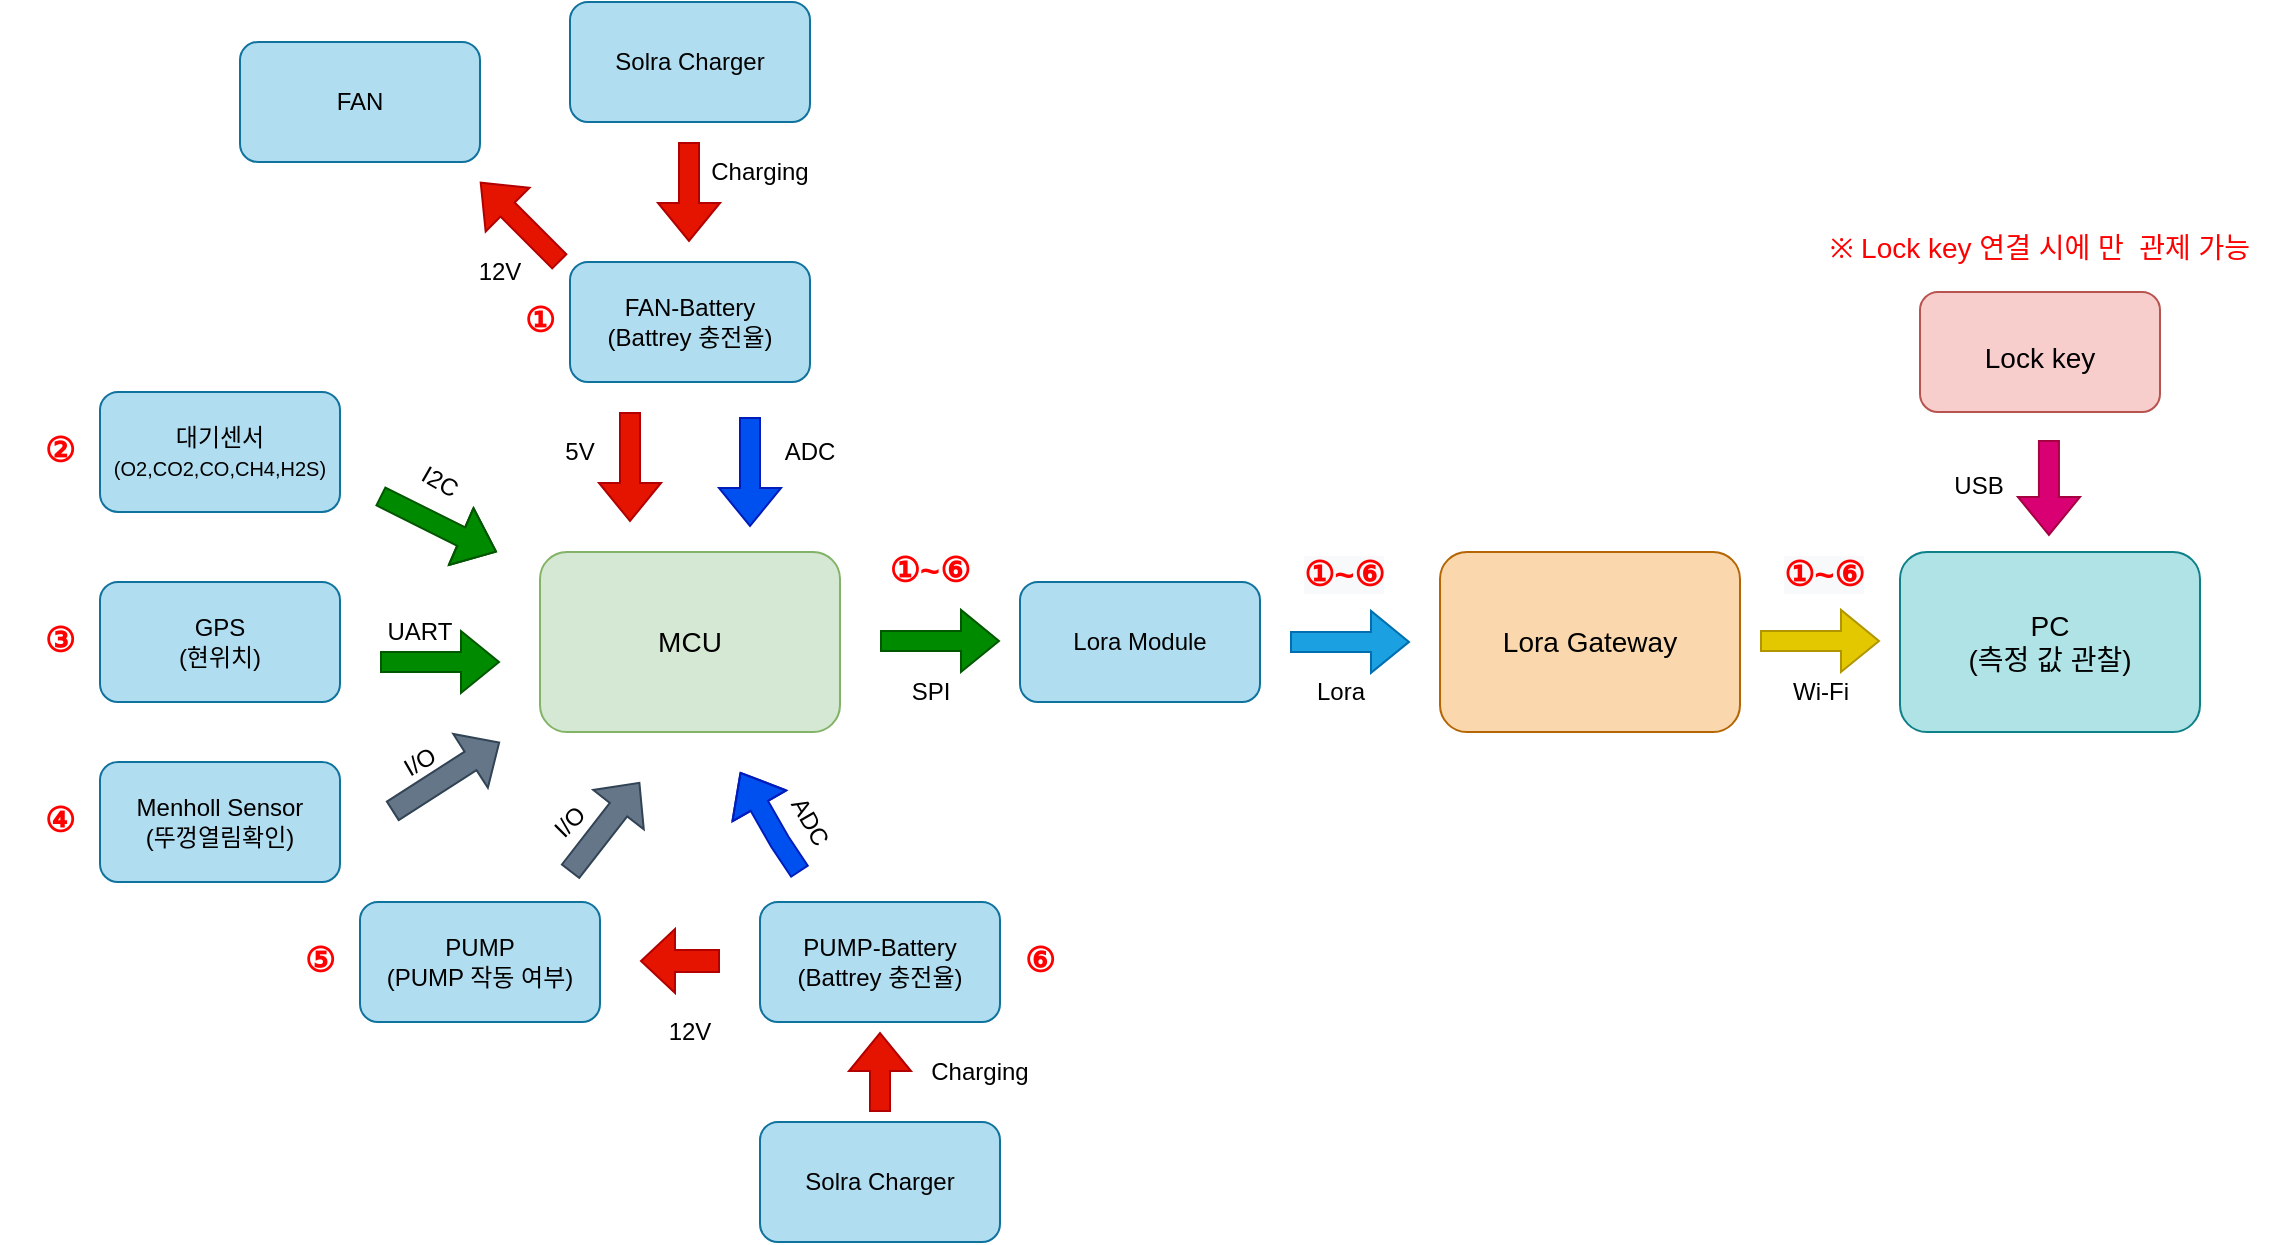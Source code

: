<mxfile version="17.2.4" type="device" pages="3"><diagram id="Aw7Qu4q5UQ67JS7jCBNE" name="Page-1"><mxGraphModel dx="1511" dy="865" grid="0" gridSize="10" guides="1" tooltips="1" connect="1" arrows="1" fold="1" page="1" pageScale="1" pageWidth="827" pageHeight="1169" math="0" shadow="0"><root><mxCell id="0"/><mxCell id="1" parent="0"/><mxCell id="tJvxHNRQ7dE38UyJIOuK-11" value="&lt;font style=&quot;font-size: 14px&quot;&gt;MCU&lt;/font&gt;" style="rounded=1;whiteSpace=wrap;html=1;fillColor=#d5e8d4;strokeColor=#82b366;" vertex="1" parent="1"><mxGeometry x="350" y="335" width="150" height="90" as="geometry"/></mxCell><mxCell id="tJvxHNRQ7dE38UyJIOuK-21" value="GPS&lt;br&gt;(현위치)" style="rounded=1;whiteSpace=wrap;html=1;fillColor=#b1ddf0;strokeColor=#10739e;" vertex="1" parent="1"><mxGeometry x="130" y="350" width="120" height="60" as="geometry"/></mxCell><mxCell id="tJvxHNRQ7dE38UyJIOuK-23" value="UART" style="text;html=1;strokeColor=none;fillColor=none;align=center;verticalAlign=middle;whiteSpace=wrap;rounded=0;" vertex="1" parent="1"><mxGeometry x="260" y="360" width="60" height="30" as="geometry"/></mxCell><mxCell id="tJvxHNRQ7dE38UyJIOuK-24" value="I/O" style="text;html=1;strokeColor=none;fillColor=none;align=center;verticalAlign=middle;whiteSpace=wrap;rounded=0;rotation=-30;" vertex="1" parent="1"><mxGeometry x="260" y="425" width="60" height="30" as="geometry"/></mxCell><mxCell id="tJvxHNRQ7dE38UyJIOuK-25" value="대기센서&lt;br&gt;&lt;font style=&quot;font-size: 10px&quot;&gt;(O2,CO2,CO,CH4,H2S)&lt;/font&gt;" style="rounded=1;whiteSpace=wrap;html=1;fillColor=#b1ddf0;strokeColor=#10739e;" vertex="1" parent="1"><mxGeometry x="130" y="255" width="120" height="60" as="geometry"/></mxCell><mxCell id="tJvxHNRQ7dE38UyJIOuK-26" value="Menholl Sensor&lt;br&gt;(뚜껑열림확인)" style="rounded=1;whiteSpace=wrap;html=1;fillColor=#b1ddf0;strokeColor=#10739e;" vertex="1" parent="1"><mxGeometry x="130" y="440" width="120" height="60" as="geometry"/></mxCell><mxCell id="tJvxHNRQ7dE38UyJIOuK-29" value="FAN-Battery&lt;br&gt;(Battrey 충전율)" style="rounded=1;whiteSpace=wrap;html=1;fillColor=#b1ddf0;strokeColor=#10739e;" vertex="1" parent="1"><mxGeometry x="365" y="190" width="120" height="60" as="geometry"/></mxCell><mxCell id="tJvxHNRQ7dE38UyJIOuK-30" value="PUMP-Battery&lt;br&gt;(Battrey 충전율)" style="rounded=1;whiteSpace=wrap;html=1;fillColor=#b1ddf0;strokeColor=#10739e;" vertex="1" parent="1"><mxGeometry x="460" y="510" width="120" height="60" as="geometry"/></mxCell><mxCell id="tJvxHNRQ7dE38UyJIOuK-32" value="&lt;font style=&quot;font-size: 12px&quot;&gt;ADC&lt;/font&gt;" style="text;html=1;strokeColor=none;fillColor=none;align=center;verticalAlign=middle;whiteSpace=wrap;rounded=0;fontSize=10;" vertex="1" parent="1"><mxGeometry x="455" y="270" width="60" height="30" as="geometry"/></mxCell><mxCell id="tJvxHNRQ7dE38UyJIOuK-33" value="&lt;font style=&quot;font-size: 12px&quot;&gt;ADC&lt;/font&gt;" style="text;html=1;strokeColor=none;fillColor=none;align=center;verticalAlign=middle;whiteSpace=wrap;rounded=0;fontSize=10;rotation=60;" vertex="1" parent="1"><mxGeometry x="455" y="455" width="60" height="30" as="geometry"/></mxCell><mxCell id="tJvxHNRQ7dE38UyJIOuK-34" value="PUMP&lt;br&gt;(PUMP 작동 여부)" style="rounded=1;whiteSpace=wrap;html=1;fillColor=#b1ddf0;strokeColor=#10739e;" vertex="1" parent="1"><mxGeometry x="260" y="510" width="120" height="60" as="geometry"/></mxCell><mxCell id="tJvxHNRQ7dE38UyJIOuK-36" value="I/O" style="text;html=1;strokeColor=none;fillColor=none;align=center;verticalAlign=middle;whiteSpace=wrap;rounded=0;fontSize=12;rotation=-45;" vertex="1" parent="1"><mxGeometry x="335" y="455" width="60" height="30" as="geometry"/></mxCell><mxCell id="tJvxHNRQ7dE38UyJIOuK-40" value="5V" style="text;html=1;strokeColor=none;fillColor=none;align=center;verticalAlign=middle;whiteSpace=wrap;rounded=0;fontSize=12;" vertex="1" parent="1"><mxGeometry x="340" y="270" width="60" height="30" as="geometry"/></mxCell><mxCell id="tJvxHNRQ7dE38UyJIOuK-41" value="12V&lt;span style=&quot;color: rgba(0 , 0 , 0 , 0) ; font-family: monospace ; font-size: 0px&quot;&gt;%3CmxGraphModel%3E%3Croot%3E%3CmxCell%20id%3D%220%22%2F%3E%3CmxCell%20id%3D%221%22%20parent%3D%220%22%2F%3E%3CmxCell%20id%3D%222%22%20value%3D%22%22%20style%3D%22shape%3DflexArrow%3BendArrow%3Dclassic%3Bhtml%3D1%3Brounded%3D0%3BlabelBorderColor%3Dnone%3BfontSize%3D12%3Bwidth%3D11%3BendSize%3D5.33%3B%22%20edge%3D%221%22%20parent%3D%221%22%3E%3CmxGeometry%20width%3D%2250%22%20height%3D%2250%22%20relative%3D%221%22%20as%3D%22geometry%22%3E%3CmxPoint%20x%3D%22280%22%20y%3D%22470%22%20as%3D%22sourcePoint%22%2F%3E%3CmxPoint%20x%3D%22330%22%20y%3D%22430%22%20as%3D%22targetPoint%22%2F%3E%3C%2FmxGeometry%3E%3C%2FmxCell%3E%3C%2Froot%3E%3C%2FmxGraphModel%3Ef&lt;/span&gt;" style="text;html=1;strokeColor=none;fillColor=none;align=center;verticalAlign=middle;whiteSpace=wrap;rounded=0;fontSize=12;" vertex="1" parent="1"><mxGeometry x="395" y="560" width="60" height="30" as="geometry"/></mxCell><mxCell id="tJvxHNRQ7dE38UyJIOuK-43" value="Solra Charger" style="rounded=1;whiteSpace=wrap;html=1;fillColor=#b1ddf0;strokeColor=#10739e;" vertex="1" parent="1"><mxGeometry x="365" y="60" width="120" height="60" as="geometry"/></mxCell><mxCell id="tJvxHNRQ7dE38UyJIOuK-44" value="FAN" style="rounded=1;whiteSpace=wrap;html=1;fillColor=#b1ddf0;strokeColor=#10739e;" vertex="1" parent="1"><mxGeometry x="200" y="80" width="120" height="60" as="geometry"/></mxCell><mxCell id="tJvxHNRQ7dE38UyJIOuK-47" value="" style="shape=flexArrow;endArrow=classic;html=1;rounded=0;labelBorderColor=none;fontSize=12;fillColor=#e51400;strokeColor=#B20000;" edge="1" parent="1"><mxGeometry width="50" height="50" relative="1" as="geometry"><mxPoint x="395" y="265" as="sourcePoint"/><mxPoint x="395" y="320" as="targetPoint"/></mxGeometry></mxCell><mxCell id="tJvxHNRQ7dE38UyJIOuK-48" value="" style="shape=flexArrow;endArrow=classic;html=1;rounded=0;labelBorderColor=none;fontSize=12;width=11;endSize=5.33;fillColor=#e51400;strokeColor=#B20000;" edge="1" parent="1"><mxGeometry width="50" height="50" relative="1" as="geometry"><mxPoint x="440" y="539.5" as="sourcePoint"/><mxPoint x="400" y="539.5" as="targetPoint"/></mxGeometry></mxCell><mxCell id="tJvxHNRQ7dE38UyJIOuK-50" value="" style="shape=flexArrow;endArrow=classic;html=1;rounded=0;labelBorderColor=none;fontSize=12;width=11;endSize=5.33;fillColor=#647687;strokeColor=#314354;exitX=0.092;exitY=0.979;exitDx=0;exitDy=0;exitPerimeter=0;" edge="1" parent="1" source="tJvxHNRQ7dE38UyJIOuK-24"><mxGeometry width="50" height="50" relative="1" as="geometry"><mxPoint x="270" y="470" as="sourcePoint"/><mxPoint x="330" y="430" as="targetPoint"/></mxGeometry></mxCell><mxCell id="tJvxHNRQ7dE38UyJIOuK-54" value="" style="shape=flexArrow;endArrow=classic;html=1;rounded=0;labelBorderColor=none;fontSize=12;width=11;endSize=5.33;fillColor=#647687;strokeColor=#314354;" edge="1" parent="1"><mxGeometry width="50" height="50" relative="1" as="geometry"><mxPoint x="365" y="495" as="sourcePoint"/><mxPoint x="400" y="450" as="targetPoint"/></mxGeometry></mxCell><mxCell id="tJvxHNRQ7dE38UyJIOuK-55" value="" style="shape=flexArrow;endArrow=classic;html=1;rounded=0;labelBorderColor=none;fontSize=12;fillColor=#e51400;strokeColor=#B20000;" edge="1" parent="1"><mxGeometry width="50" height="50" relative="1" as="geometry"><mxPoint x="360" y="190" as="sourcePoint"/><mxPoint x="320" y="150" as="targetPoint"/><Array as="points"/></mxGeometry></mxCell><mxCell id="tJvxHNRQ7dE38UyJIOuK-56" value="12V" style="text;html=1;strokeColor=none;fillColor=none;align=center;verticalAlign=middle;whiteSpace=wrap;rounded=0;fontSize=12;" vertex="1" parent="1"><mxGeometry x="300" y="180" width="60" height="30" as="geometry"/></mxCell><mxCell id="tJvxHNRQ7dE38UyJIOuK-57" value="" style="shape=flexArrow;endArrow=classic;html=1;rounded=0;labelBorderColor=none;fontSize=12;fillColor=#e51400;strokeColor=#B20000;" edge="1" parent="1"><mxGeometry width="50" height="50" relative="1" as="geometry"><mxPoint x="424.5" y="130" as="sourcePoint"/><mxPoint x="424.5" y="180" as="targetPoint"/><Array as="points"/></mxGeometry></mxCell><mxCell id="tJvxHNRQ7dE38UyJIOuK-58" value="Charging" style="text;html=1;strokeColor=none;fillColor=none;align=center;verticalAlign=middle;whiteSpace=wrap;rounded=0;fontSize=12;" vertex="1" parent="1"><mxGeometry x="430" y="130" width="60" height="30" as="geometry"/></mxCell><mxCell id="tJvxHNRQ7dE38UyJIOuK-60" value="Solra Charger" style="rounded=1;whiteSpace=wrap;html=1;fillColor=#b1ddf0;strokeColor=#10739e;" vertex="1" parent="1"><mxGeometry x="460" y="620" width="120" height="60" as="geometry"/></mxCell><mxCell id="tJvxHNRQ7dE38UyJIOuK-61" value="" style="shape=flexArrow;endArrow=classic;html=1;rounded=0;labelBorderColor=none;fontSize=12;fillColor=#e51400;strokeColor=#B20000;" edge="1" parent="1"><mxGeometry width="50" height="50" relative="1" as="geometry"><mxPoint x="520" y="615" as="sourcePoint"/><mxPoint x="520" y="575" as="targetPoint"/><Array as="points"/></mxGeometry></mxCell><mxCell id="tJvxHNRQ7dE38UyJIOuK-62" value="" style="shape=flexArrow;endArrow=classic;html=1;rounded=0;labelBorderColor=none;fontSize=12;fillColor=#0050ef;strokeColor=#001DBC;" edge="1" parent="1"><mxGeometry width="50" height="50" relative="1" as="geometry"><mxPoint x="480" y="495" as="sourcePoint"/><mxPoint x="450" y="445" as="targetPoint"/><Array as="points"><mxPoint x="470" y="480"/></Array></mxGeometry></mxCell><mxCell id="tJvxHNRQ7dE38UyJIOuK-63" value="" style="shape=flexArrow;endArrow=classic;html=1;rounded=0;labelBorderColor=none;fontSize=12;fillColor=#0050ef;strokeColor=#001DBC;" edge="1" parent="1"><mxGeometry width="50" height="50" relative="1" as="geometry"><mxPoint x="455" y="267.5" as="sourcePoint"/><mxPoint x="455" y="322.5" as="targetPoint"/></mxGeometry></mxCell><mxCell id="tJvxHNRQ7dE38UyJIOuK-66" value="Charging" style="text;html=1;strokeColor=none;fillColor=none;align=center;verticalAlign=middle;whiteSpace=wrap;rounded=0;fontSize=12;" vertex="1" parent="1"><mxGeometry x="540" y="579.5" width="60" height="30" as="geometry"/></mxCell><mxCell id="YoQGbW75GzFOM_xOJEh--1" value="Lora Module" style="rounded=1;whiteSpace=wrap;html=1;fontSize=12;fillColor=#b1ddf0;strokeColor=#10739e;" vertex="1" parent="1"><mxGeometry x="590" y="350" width="120" height="60" as="geometry"/></mxCell><mxCell id="YoQGbW75GzFOM_xOJEh--3" value="SPI" style="text;html=1;align=center;verticalAlign=middle;resizable=0;points=[];autosize=1;strokeColor=none;fillColor=none;fontSize=12;" vertex="1" parent="1"><mxGeometry x="530" y="395" width="30" height="20" as="geometry"/></mxCell><mxCell id="YoQGbW75GzFOM_xOJEh--6" value="&lt;font style=&quot;font-size: 14px&quot;&gt;Lora Gateway&lt;/font&gt;" style="rounded=1;whiteSpace=wrap;html=1;fillColor=#fad7ac;strokeColor=#b46504;" vertex="1" parent="1"><mxGeometry x="800" y="335" width="150" height="90" as="geometry"/></mxCell><mxCell id="YoQGbW75GzFOM_xOJEh--7" value="&lt;font style=&quot;font-size: 17px&quot; color=&quot;#ff0000&quot;&gt;&lt;b&gt;①&lt;/b&gt;&lt;/font&gt;" style="text;html=1;strokeColor=none;fillColor=none;align=center;verticalAlign=middle;whiteSpace=wrap;rounded=0;fontSize=14;glass=0;shadow=0;fontColor=default;" vertex="1" parent="1"><mxGeometry x="320" y="205" width="60" height="30" as="geometry"/></mxCell><mxCell id="YoQGbW75GzFOM_xOJEh--8" value="&lt;b&gt;②&lt;/b&gt;" style="text;html=1;strokeColor=none;fillColor=none;align=center;verticalAlign=middle;whiteSpace=wrap;rounded=0;shadow=0;glass=0;fontSize=17;fontColor=#FF0000;" vertex="1" parent="1"><mxGeometry x="80" y="270" width="60" height="30" as="geometry"/></mxCell><mxCell id="YoQGbW75GzFOM_xOJEh--9" value="&lt;b&gt;③&lt;/b&gt;" style="text;html=1;strokeColor=none;fillColor=none;align=center;verticalAlign=middle;whiteSpace=wrap;rounded=0;shadow=0;glass=0;fontSize=17;fontColor=#FF0000;" vertex="1" parent="1"><mxGeometry x="80" y="365" width="60" height="30" as="geometry"/></mxCell><mxCell id="YoQGbW75GzFOM_xOJEh--10" value="&lt;b&gt;④&lt;/b&gt;" style="text;html=1;strokeColor=none;fillColor=none;align=center;verticalAlign=middle;whiteSpace=wrap;rounded=0;shadow=0;glass=0;fontSize=17;fontColor=#FF0000;" vertex="1" parent="1"><mxGeometry x="80" y="455" width="60" height="30" as="geometry"/></mxCell><mxCell id="YoQGbW75GzFOM_xOJEh--11" value="&lt;b&gt;⑤&lt;/b&gt;" style="text;html=1;strokeColor=none;fillColor=none;align=center;verticalAlign=middle;whiteSpace=wrap;rounded=0;shadow=0;glass=0;fontSize=17;fontColor=#FF0000;" vertex="1" parent="1"><mxGeometry x="210" y="525" width="60" height="30" as="geometry"/></mxCell><mxCell id="YoQGbW75GzFOM_xOJEh--12" value="&lt;b&gt;⑥&lt;/b&gt;" style="text;html=1;strokeColor=none;fillColor=none;align=center;verticalAlign=middle;whiteSpace=wrap;rounded=0;shadow=0;glass=0;fontSize=17;fontColor=#FF0000;" vertex="1" parent="1"><mxGeometry x="570" y="525" width="60" height="30" as="geometry"/></mxCell><mxCell id="YoQGbW75GzFOM_xOJEh--13" value="&lt;b&gt;①~&lt;/b&gt;&lt;b&gt;⑥&lt;/b&gt;" style="text;html=1;strokeColor=none;fillColor=none;align=center;verticalAlign=middle;whiteSpace=wrap;rounded=0;shadow=0;glass=0;fontSize=17;fontColor=#FF0000;" vertex="1" parent="1"><mxGeometry x="515" y="330" width="60" height="30" as="geometry"/></mxCell><mxCell id="YoQGbW75GzFOM_xOJEh--14" value="&lt;b style=&quot;color: rgb(255, 0, 0); font-family: helvetica; font-size: 17px; font-style: normal; letter-spacing: normal; text-align: center; text-indent: 0px; text-transform: none; word-spacing: 0px; background-color: rgb(248, 249, 250);&quot;&gt;①~&lt;/b&gt;&lt;b style=&quot;color: rgb(255, 0, 0); font-family: helvetica; font-size: 17px; font-style: normal; letter-spacing: normal; text-align: center; text-indent: 0px; text-transform: none; word-spacing: 0px; background-color: rgb(248, 249, 250);&quot;&gt;⑥&lt;/b&gt;" style="text;whiteSpace=wrap;html=1;fontSize=17;fontColor=#FF0000;" vertex="1" parent="1"><mxGeometry x="730" y="330" width="70" height="40" as="geometry"/></mxCell><mxCell id="YoQGbW75GzFOM_xOJEh--15" value="" style="shape=flexArrow;endArrow=classic;html=1;rounded=0;labelBorderColor=none;fontSize=17;fontColor=#FF0000;fillColor=#008a00;strokeColor=#005700;" edge="1" parent="1"><mxGeometry width="50" height="50" relative="1" as="geometry"><mxPoint x="270" y="390" as="sourcePoint"/><mxPoint x="330" y="390" as="targetPoint"/></mxGeometry></mxCell><mxCell id="YoQGbW75GzFOM_xOJEh--19" value="" style="shape=flexArrow;endArrow=classic;html=1;rounded=0;labelBorderColor=none;fontSize=17;fontColor=#FF0000;fillColor=#008a00;strokeColor=#005700;entryX=1;entryY=1;entryDx=0;entryDy=0;" edge="1" parent="1"><mxGeometry width="50" height="50" relative="1" as="geometry"><mxPoint x="270" y="307.01" as="sourcePoint"/><mxPoint x="328.481" y="335.0" as="targetPoint"/><Array as="points"><mxPoint x="310" y="327.01"/></Array></mxGeometry></mxCell><mxCell id="YoQGbW75GzFOM_xOJEh--21" value="I2C" style="text;html=1;strokeColor=none;fillColor=none;align=center;verticalAlign=middle;whiteSpace=wrap;rounded=0;rotation=30;" vertex="1" parent="1"><mxGeometry x="270" y="285" width="60" height="30" as="geometry"/></mxCell><mxCell id="YoQGbW75GzFOM_xOJEh--22" value="" style="shape=flexArrow;endArrow=classic;html=1;rounded=0;labelBorderColor=none;fontSize=17;fontColor=#FF0000;fillColor=#008a00;strokeColor=#005700;" edge="1" parent="1"><mxGeometry width="50" height="50" relative="1" as="geometry"><mxPoint x="520" y="379.47" as="sourcePoint"/><mxPoint x="580" y="379.47" as="targetPoint"/></mxGeometry></mxCell><mxCell id="YoQGbW75GzFOM_xOJEh--23" value="" style="shape=flexArrow;endArrow=classic;html=1;rounded=0;labelBorderColor=none;fontSize=17;fontColor=#FF0000;fillColor=#1ba1e2;strokeColor=#006EAF;" edge="1" parent="1"><mxGeometry width="50" height="50" relative="1" as="geometry"><mxPoint x="725" y="379.94" as="sourcePoint"/><mxPoint x="785" y="379.94" as="targetPoint"/><Array as="points"><mxPoint x="725" y="379.47"/></Array></mxGeometry></mxCell><mxCell id="YoQGbW75GzFOM_xOJEh--25" value="Lora" style="text;html=1;align=center;verticalAlign=middle;resizable=0;points=[];autosize=1;strokeColor=none;fillColor=none;fontSize=12;" vertex="1" parent="1"><mxGeometry x="730" y="395" width="40" height="20" as="geometry"/></mxCell><mxCell id="YoQGbW75GzFOM_xOJEh--26" value="" style="shape=flexArrow;endArrow=classic;html=1;rounded=0;labelBorderColor=none;fontSize=17;fontColor=#FF0000;fillColor=#e3c800;strokeColor=#B09500;" edge="1" parent="1"><mxGeometry width="50" height="50" relative="1" as="geometry"><mxPoint x="960" y="379.47" as="sourcePoint"/><mxPoint x="1020" y="379.47" as="targetPoint"/></mxGeometry></mxCell><mxCell id="YoQGbW75GzFOM_xOJEh--27" value="Wi-Fi" style="text;html=1;align=center;verticalAlign=middle;resizable=0;points=[];autosize=1;strokeColor=none;fillColor=none;fontSize=12;" vertex="1" parent="1"><mxGeometry x="970" y="395" width="40" height="20" as="geometry"/></mxCell><mxCell id="YoQGbW75GzFOM_xOJEh--28" value="&lt;b style=&quot;color: rgb(255, 0, 0); font-family: helvetica; font-size: 17px; font-style: normal; letter-spacing: normal; text-align: center; text-indent: 0px; text-transform: none; word-spacing: 0px; background-color: rgb(248, 249, 250);&quot;&gt;①~&lt;/b&gt;&lt;b style=&quot;color: rgb(255, 0, 0); font-family: helvetica; font-size: 17px; font-style: normal; letter-spacing: normal; text-align: center; text-indent: 0px; text-transform: none; word-spacing: 0px; background-color: rgb(248, 249, 250);&quot;&gt;⑥&lt;/b&gt;" style="text;whiteSpace=wrap;html=1;fontSize=17;fontColor=#FF0000;" vertex="1" parent="1"><mxGeometry x="970" y="330" width="70" height="40" as="geometry"/></mxCell><mxCell id="YoQGbW75GzFOM_xOJEh--29" value="&lt;font style=&quot;font-size: 14px&quot;&gt;PC&lt;br&gt;(측정 값 관찰)&lt;br&gt;&lt;/font&gt;" style="rounded=1;whiteSpace=wrap;html=1;fillColor=#b0e3e6;strokeColor=#0e8088;" vertex="1" parent="1"><mxGeometry x="1030" y="335" width="150" height="90" as="geometry"/></mxCell><mxCell id="DTph2dNHfzeG5AV0Vz2w-1" value="" style="shape=flexArrow;endArrow=classic;html=1;rounded=0;labelBorderColor=none;fontSize=23;fontColor=#000000;fillColor=#d80073;strokeColor=#A50040;" edge="1" parent="1"><mxGeometry width="50" height="50" relative="1" as="geometry"><mxPoint x="1104.47" y="279" as="sourcePoint"/><mxPoint x="1104.47" y="327" as="targetPoint"/></mxGeometry></mxCell><mxCell id="DTph2dNHfzeG5AV0Vz2w-2" value="&lt;font style=&quot;font-size: 14px&quot;&gt;Lock key&lt;/font&gt;" style="rounded=1;whiteSpace=wrap;html=1;shadow=0;glass=0;fontSize=23;fillColor=#f8cecc;strokeColor=#b85450;" vertex="1" parent="1"><mxGeometry x="1040" y="205" width="120" height="60" as="geometry"/></mxCell><mxCell id="DTph2dNHfzeG5AV0Vz2w-4" value="USB" style="text;html=1;align=center;verticalAlign=middle;resizable=0;points=[];autosize=1;strokeColor=none;fillColor=none;fontSize=12;" vertex="1" parent="1"><mxGeometry x="1051" y="293" width="35" height="18" as="geometry"/></mxCell><mxCell id="DTph2dNHfzeG5AV0Vz2w-5" value="&lt;font color=&quot;#ff0000&quot;&gt;※ Lock key 연결 시에 만&amp;nbsp; 관제 가능&lt;/font&gt;" style="text;html=1;strokeColor=none;fillColor=none;align=center;verticalAlign=middle;whiteSpace=wrap;rounded=0;shadow=0;glass=0;fontSize=14;fontColor=#000000;" vertex="1" parent="1"><mxGeometry x="975" y="165" width="250" height="36" as="geometry"/></mxCell></root></mxGraphModel></diagram><diagram id="Y03-A3d4Jsf42LIyUGiN" name="Page-2"><mxGraphModel dx="1209" dy="692" grid="0" gridSize="10" guides="1" tooltips="1" connect="1" arrows="1" fold="1" page="1" pageScale="1" pageWidth="827" pageHeight="1169" math="0" shadow="0"><root><mxCell id="0"/><mxCell id="1" parent="0"/><mxCell id="iHrbRVTjlFpcBLL4GvqA-1" value="&lt;font color=&quot;#000000&quot;&gt;MCU&lt;/font&gt;" style="rounded=1;whiteSpace=wrap;html=1;shadow=0;glass=0;fontSize=16;fillColor=#d5e8d4;strokeColor=#82b366;" vertex="1" parent="1"><mxGeometry x="220" y="80" width="100" height="50" as="geometry"/></mxCell><mxCell id="iHrbRVTjlFpcBLL4GvqA-2" value="&lt;span style=&quot;color: rgb(0 , 0 , 0)&quot;&gt;MCU&lt;/span&gt;" style="rounded=1;whiteSpace=wrap;html=1;shadow=0;glass=0;fontSize=16;fillColor=#d5e8d4;strokeColor=#82b366;" vertex="1" parent="1"><mxGeometry x="220" y="150" width="100" height="50" as="geometry"/></mxCell><mxCell id="iHrbRVTjlFpcBLL4GvqA-3" value="&lt;span style=&quot;color: rgb(0 , 0 , 0)&quot;&gt;MCU&lt;/span&gt;" style="rounded=1;whiteSpace=wrap;html=1;shadow=0;glass=0;fontSize=16;fillColor=#d5e8d4;strokeColor=#82b366;" vertex="1" parent="1"><mxGeometry x="220" y="220" width="100" height="50" as="geometry"/></mxCell><mxCell id="iHrbRVTjlFpcBLL4GvqA-4" value="&lt;span style=&quot;color: rgb(0 , 0 , 0)&quot;&gt;MCU&lt;/span&gt;" style="rounded=1;whiteSpace=wrap;html=1;shadow=0;glass=0;fontSize=16;fillColor=#d5e8d4;strokeColor=#82b366;" vertex="1" parent="1"><mxGeometry x="220" y="470" width="100" height="50" as="geometry"/></mxCell><mxCell id="iHrbRVTjlFpcBLL4GvqA-5" value="&lt;span style=&quot;color: rgb(0 , 0 , 0)&quot;&gt;MCU&lt;/span&gt;" style="rounded=1;whiteSpace=wrap;html=1;shadow=0;glass=0;fontSize=16;fillColor=#d5e8d4;strokeColor=#82b366;" vertex="1" parent="1"><mxGeometry x="220" y="540" width="100" height="50" as="geometry"/></mxCell><mxCell id="iHrbRVTjlFpcBLL4GvqA-6" value="&lt;span style=&quot;color: rgb(0 , 0 , 0)&quot;&gt;MCU&lt;/span&gt;" style="rounded=1;whiteSpace=wrap;html=1;shadow=0;glass=0;fontSize=16;fillColor=#d5e8d4;strokeColor=#82b366;" vertex="1" parent="1"><mxGeometry x="220" y="610" width="100" height="50" as="geometry"/></mxCell><mxCell id="iHrbRVTjlFpcBLL4GvqA-7" value="&lt;font color=&quot;#000000&quot; style=&quot;font-size: 23px&quot;&gt;&lt;b&gt;.&lt;br&gt;.&lt;br&gt;.&lt;br&gt;.&lt;br&gt;.&lt;br&gt;&lt;/b&gt;&lt;br&gt;&lt;/font&gt;" style="text;html=1;strokeColor=none;fillColor=none;align=center;verticalAlign=middle;whiteSpace=wrap;rounded=0;shadow=0;glass=0;fontSize=16;fontColor=#FF0000;" vertex="1" parent="1"><mxGeometry x="240" y="360" width="60" height="30" as="geometry"/></mxCell><mxCell id="IOtMi41IjeQdOYyFT2BF-1" value="" style="shape=flexArrow;endArrow=classic;html=1;rounded=0;labelBorderColor=none;fontSize=23;fontColor=#000000;fillColor=#1ba1e2;strokeColor=#006EAF;" edge="1" parent="1"><mxGeometry width="50" height="50" relative="1" as="geometry"><mxPoint x="490" y="120" as="sourcePoint"/><mxPoint x="530" y="150" as="targetPoint"/></mxGeometry></mxCell><mxCell id="IOtMi41IjeQdOYyFT2BF-2" value="" style="shape=flexArrow;endArrow=classic;html=1;rounded=0;labelBorderColor=none;fontSize=23;fontColor=#000000;fillColor=#1ba1e2;strokeColor=#006EAF;" edge="1" parent="1"><mxGeometry width="50" height="50" relative="1" as="geometry"><mxPoint x="490" y="184.58" as="sourcePoint"/><mxPoint x="530" y="210" as="targetPoint"/></mxGeometry></mxCell><mxCell id="IOtMi41IjeQdOYyFT2BF-3" value="" style="shape=flexArrow;endArrow=classic;html=1;rounded=0;labelBorderColor=none;fontSize=23;fontColor=#000000;fillColor=#1ba1e2;strokeColor=#006EAF;" edge="1" parent="1"><mxGeometry width="50" height="50" relative="1" as="geometry"><mxPoint x="490" y="244.58" as="sourcePoint"/><mxPoint x="530" y="270" as="targetPoint"/></mxGeometry></mxCell><mxCell id="IOtMi41IjeQdOYyFT2BF-4" value="" style="shape=flexArrow;endArrow=classic;html=1;rounded=0;labelBorderColor=none;fontSize=23;fontColor=#000000;fillColor=#1ba1e2;strokeColor=#006EAF;" edge="1" parent="1"><mxGeometry width="50" height="50" relative="1" as="geometry"><mxPoint x="490" y="505" as="sourcePoint"/><mxPoint x="530" y="480" as="targetPoint"/></mxGeometry></mxCell><mxCell id="IOtMi41IjeQdOYyFT2BF-5" value="" style="shape=flexArrow;endArrow=classic;html=1;rounded=0;labelBorderColor=none;fontSize=23;fontColor=#000000;fillColor=#1ba1e2;strokeColor=#006EAF;" edge="1" parent="1"><mxGeometry width="50" height="50" relative="1" as="geometry"><mxPoint x="490" y="565" as="sourcePoint"/><mxPoint x="530" y="545" as="targetPoint"/></mxGeometry></mxCell><mxCell id="IOtMi41IjeQdOYyFT2BF-6" value="" style="shape=flexArrow;endArrow=classic;html=1;rounded=0;labelBorderColor=none;fontSize=23;fontColor=#000000;fillColor=#1ba1e2;strokeColor=#006EAF;" edge="1" parent="1"><mxGeometry width="50" height="50" relative="1" as="geometry"><mxPoint x="490" y="635" as="sourcePoint"/><mxPoint x="530" y="615" as="targetPoint"/></mxGeometry></mxCell><mxCell id="IOtMi41IjeQdOYyFT2BF-7" value="&lt;span style=&quot;font-size: 12px&quot;&gt;Lora Module&lt;/span&gt;" style="rounded=1;whiteSpace=wrap;html=1;shadow=0;glass=0;fontSize=23;fillColor=#b1ddf0;strokeColor=#10739e;" vertex="1" parent="1"><mxGeometry x="390" y="90" width="80" height="40" as="geometry"/></mxCell><mxCell id="IOtMi41IjeQdOYyFT2BF-8" value="" style="shape=flexArrow;endArrow=classic;html=1;rounded=0;labelBorderColor=none;fontSize=23;fontColor=#000000;fillColor=#008a00;strokeColor=#005700;" edge="1" parent="1"><mxGeometry width="50" height="50" relative="1" as="geometry"><mxPoint x="340" y="109.5" as="sourcePoint"/><mxPoint x="380" y="109.5" as="targetPoint"/></mxGeometry></mxCell><mxCell id="IOtMi41IjeQdOYyFT2BF-9" value="&lt;span style=&quot;font-size: 12px&quot;&gt;Lora Module&lt;/span&gt;" style="rounded=1;whiteSpace=wrap;html=1;shadow=0;glass=0;fontSize=23;fillColor=#b1ddf0;strokeColor=#10739e;" vertex="1" parent="1"><mxGeometry x="390" y="160" width="80" height="40" as="geometry"/></mxCell><mxCell id="IOtMi41IjeQdOYyFT2BF-10" value="" style="shape=flexArrow;endArrow=classic;html=1;rounded=0;labelBorderColor=none;fontSize=23;fontColor=#000000;fillColor=#008a00;strokeColor=#005700;" edge="1" parent="1"><mxGeometry width="50" height="50" relative="1" as="geometry"><mxPoint x="340" y="179.5" as="sourcePoint"/><mxPoint x="380" y="179.5" as="targetPoint"/></mxGeometry></mxCell><mxCell id="IOtMi41IjeQdOYyFT2BF-15" value="&lt;span style=&quot;font-size: 12px&quot;&gt;Lora Module&lt;/span&gt;" style="rounded=1;whiteSpace=wrap;html=1;shadow=0;glass=0;fontSize=23;fillColor=#b1ddf0;strokeColor=#10739e;" vertex="1" parent="1"><mxGeometry x="390" y="225" width="80" height="40" as="geometry"/></mxCell><mxCell id="IOtMi41IjeQdOYyFT2BF-16" value="" style="shape=flexArrow;endArrow=classic;html=1;rounded=0;labelBorderColor=none;fontSize=23;fontColor=#000000;fillColor=#008a00;strokeColor=#005700;" edge="1" parent="1"><mxGeometry width="50" height="50" relative="1" as="geometry"><mxPoint x="340" y="244.5" as="sourcePoint"/><mxPoint x="380" y="244.5" as="targetPoint"/></mxGeometry></mxCell><mxCell id="IOtMi41IjeQdOYyFT2BF-17" value="&lt;span style=&quot;font-size: 12px&quot;&gt;Lora Module&lt;/span&gt;" style="rounded=1;whiteSpace=wrap;html=1;shadow=0;glass=0;fontSize=23;fillColor=#b1ddf0;strokeColor=#10739e;" vertex="1" parent="1"><mxGeometry x="390" y="475" width="80" height="40" as="geometry"/></mxCell><mxCell id="IOtMi41IjeQdOYyFT2BF-18" value="" style="shape=flexArrow;endArrow=classic;html=1;rounded=0;labelBorderColor=none;fontSize=23;fontColor=#000000;fillColor=#008a00;strokeColor=#005700;" edge="1" parent="1"><mxGeometry width="50" height="50" relative="1" as="geometry"><mxPoint x="340" y="494.5" as="sourcePoint"/><mxPoint x="380" y="494.5" as="targetPoint"/></mxGeometry></mxCell><mxCell id="IOtMi41IjeQdOYyFT2BF-19" value="&lt;span style=&quot;font-size: 12px&quot;&gt;Lora Module&lt;/span&gt;" style="rounded=1;whiteSpace=wrap;html=1;shadow=0;glass=0;fontSize=23;fillColor=#b1ddf0;strokeColor=#10739e;" vertex="1" parent="1"><mxGeometry x="390" y="545" width="80" height="40" as="geometry"/></mxCell><mxCell id="IOtMi41IjeQdOYyFT2BF-20" value="" style="shape=flexArrow;endArrow=classic;html=1;rounded=0;labelBorderColor=none;fontSize=23;fontColor=#000000;fillColor=#008a00;strokeColor=#005700;" edge="1" parent="1"><mxGeometry width="50" height="50" relative="1" as="geometry"><mxPoint x="340" y="564.5" as="sourcePoint"/><mxPoint x="380" y="564.5" as="targetPoint"/></mxGeometry></mxCell><mxCell id="IOtMi41IjeQdOYyFT2BF-21" value="&lt;span style=&quot;font-size: 12px&quot;&gt;Lora Module&lt;/span&gt;" style="rounded=1;whiteSpace=wrap;html=1;shadow=0;glass=0;fontSize=23;fillColor=#b1ddf0;strokeColor=#10739e;" vertex="1" parent="1"><mxGeometry x="390" y="615" width="80" height="40" as="geometry"/></mxCell><mxCell id="IOtMi41IjeQdOYyFT2BF-22" value="" style="shape=flexArrow;endArrow=classic;html=1;rounded=0;labelBorderColor=none;fontSize=23;fontColor=#000000;fillColor=#008a00;strokeColor=#005700;" edge="1" parent="1"><mxGeometry width="50" height="50" relative="1" as="geometry"><mxPoint x="340" y="634.5" as="sourcePoint"/><mxPoint x="380" y="634.5" as="targetPoint"/></mxGeometry></mxCell><mxCell id="IOtMi41IjeQdOYyFT2BF-23" value="N개" style="text;html=1;strokeColor=none;fillColor=none;align=center;verticalAlign=middle;whiteSpace=wrap;rounded=0;shadow=0;glass=0;fontSize=23;fontColor=#000000;" vertex="1" parent="1"><mxGeometry x="180" y="350" width="60" height="30" as="geometry"/></mxCell><mxCell id="ImLjrRHbfKTSUiECzLjQ-1" value="&#10;&#10;&lt;b style=&quot;color: rgb(255, 0, 0); font-family: helvetica; font-size: 17px; font-style: normal; letter-spacing: normal; text-align: center; text-indent: 0px; text-transform: none; word-spacing: 0px; background-color: rgb(248, 249, 250);&quot;&gt;①~&lt;/b&gt;&lt;b style=&quot;color: rgb(255, 0, 0); font-family: helvetica; font-size: 17px; font-style: normal; letter-spacing: normal; text-align: center; text-indent: 0px; text-transform: none; word-spacing: 0px; background-color: rgb(248, 249, 250);&quot;&gt;⑥&lt;/b&gt;&#10;&#10;" style="rounded=1;whiteSpace=wrap;html=1;shadow=0;glass=0;fontSize=16;fillColor=#b1ddf0;strokeColor=#10739e;" vertex="1" parent="1"><mxGeometry x="70" y="85" width="80" height="40" as="geometry"/></mxCell><mxCell id="5us4flYkU4stAyCUq5lW-3" value="" style="shape=flexArrow;endArrow=classic;html=1;rounded=0;labelBorderColor=none;fontSize=23;fontColor=#000000;" edge="1" parent="1"><mxGeometry width="50" height="50" relative="1" as="geometry"><mxPoint x="170" y="104.5" as="sourcePoint"/><mxPoint x="210" y="104.5" as="targetPoint"/></mxGeometry></mxCell><mxCell id="5us4flYkU4stAyCUq5lW-4" value="&#10;&#10;&lt;b style=&quot;color: rgb(255, 0, 0); font-family: helvetica; font-size: 17px; font-style: normal; letter-spacing: normal; text-align: center; text-indent: 0px; text-transform: none; word-spacing: 0px; background-color: rgb(248, 249, 250);&quot;&gt;①~&lt;/b&gt;&lt;b style=&quot;color: rgb(255, 0, 0); font-family: helvetica; font-size: 17px; font-style: normal; letter-spacing: normal; text-align: center; text-indent: 0px; text-transform: none; word-spacing: 0px; background-color: rgb(248, 249, 250);&quot;&gt;⑥&lt;/b&gt;&#10;&#10;" style="rounded=1;whiteSpace=wrap;html=1;shadow=0;glass=0;fontSize=16;fillColor=#b1ddf0;strokeColor=#10739e;" vertex="1" parent="1"><mxGeometry x="70" y="155" width="80" height="40" as="geometry"/></mxCell><mxCell id="5us4flYkU4stAyCUq5lW-5" value="" style="shape=flexArrow;endArrow=classic;html=1;rounded=0;labelBorderColor=none;fontSize=23;fontColor=#000000;" edge="1" parent="1"><mxGeometry width="50" height="50" relative="1" as="geometry"><mxPoint x="170" y="174.5" as="sourcePoint"/><mxPoint x="210" y="174.5" as="targetPoint"/></mxGeometry></mxCell><mxCell id="5us4flYkU4stAyCUq5lW-6" value="&#10;&#10;&lt;b style=&quot;color: rgb(255, 0, 0); font-family: helvetica; font-size: 17px; font-style: normal; letter-spacing: normal; text-align: center; text-indent: 0px; text-transform: none; word-spacing: 0px; background-color: rgb(248, 249, 250);&quot;&gt;①~&lt;/b&gt;&lt;b style=&quot;color: rgb(255, 0, 0); font-family: helvetica; font-size: 17px; font-style: normal; letter-spacing: normal; text-align: center; text-indent: 0px; text-transform: none; word-spacing: 0px; background-color: rgb(248, 249, 250);&quot;&gt;⑥&lt;/b&gt;&#10;&#10;" style="rounded=1;whiteSpace=wrap;html=1;shadow=0;glass=0;fontSize=16;fillColor=#b1ddf0;strokeColor=#10739e;" vertex="1" parent="1"><mxGeometry x="70" y="225" width="80" height="40" as="geometry"/></mxCell><mxCell id="5us4flYkU4stAyCUq5lW-7" value="" style="shape=flexArrow;endArrow=classic;html=1;rounded=0;labelBorderColor=none;fontSize=23;fontColor=#000000;" edge="1" parent="1"><mxGeometry width="50" height="50" relative="1" as="geometry"><mxPoint x="170" y="244.5" as="sourcePoint"/><mxPoint x="210" y="244.5" as="targetPoint"/></mxGeometry></mxCell><mxCell id="5us4flYkU4stAyCUq5lW-8" value="&#10;&#10;&lt;b style=&quot;color: rgb(255, 0, 0); font-family: helvetica; font-size: 17px; font-style: normal; letter-spacing: normal; text-align: center; text-indent: 0px; text-transform: none; word-spacing: 0px; background-color: rgb(248, 249, 250);&quot;&gt;①~&lt;/b&gt;&lt;b style=&quot;color: rgb(255, 0, 0); font-family: helvetica; font-size: 17px; font-style: normal; letter-spacing: normal; text-align: center; text-indent: 0px; text-transform: none; word-spacing: 0px; background-color: rgb(248, 249, 250);&quot;&gt;⑥&lt;/b&gt;&#10;&#10;" style="rounded=1;whiteSpace=wrap;html=1;shadow=0;glass=0;fontSize=16;fillColor=#b1ddf0;strokeColor=#10739e;" vertex="1" parent="1"><mxGeometry x="70" y="475" width="80" height="40" as="geometry"/></mxCell><mxCell id="5us4flYkU4stAyCUq5lW-9" value="" style="shape=flexArrow;endArrow=classic;html=1;rounded=0;labelBorderColor=none;fontSize=23;fontColor=#000000;" edge="1" parent="1"><mxGeometry width="50" height="50" relative="1" as="geometry"><mxPoint x="170" y="494.5" as="sourcePoint"/><mxPoint x="210" y="494.5" as="targetPoint"/></mxGeometry></mxCell><mxCell id="5us4flYkU4stAyCUq5lW-10" value="&#10;&#10;&lt;b style=&quot;color: rgb(255, 0, 0); font-family: helvetica; font-size: 17px; font-style: normal; letter-spacing: normal; text-align: center; text-indent: 0px; text-transform: none; word-spacing: 0px; background-color: rgb(248, 249, 250);&quot;&gt;①~&lt;/b&gt;&lt;b style=&quot;color: rgb(255, 0, 0); font-family: helvetica; font-size: 17px; font-style: normal; letter-spacing: normal; text-align: center; text-indent: 0px; text-transform: none; word-spacing: 0px; background-color: rgb(248, 249, 250);&quot;&gt;⑥&lt;/b&gt;&#10;&#10;" style="rounded=1;whiteSpace=wrap;html=1;shadow=0;glass=0;fontSize=16;fillColor=#b1ddf0;strokeColor=#10739e;" vertex="1" parent="1"><mxGeometry x="70" y="540" width="80" height="40" as="geometry"/></mxCell><mxCell id="5us4flYkU4stAyCUq5lW-11" value="" style="shape=flexArrow;endArrow=classic;html=1;rounded=0;labelBorderColor=none;fontSize=23;fontColor=#000000;" edge="1" parent="1"><mxGeometry width="50" height="50" relative="1" as="geometry"><mxPoint x="170" y="559.5" as="sourcePoint"/><mxPoint x="210" y="559.5" as="targetPoint"/></mxGeometry></mxCell><mxCell id="5us4flYkU4stAyCUq5lW-12" value="&#10;&#10;&lt;b style=&quot;color: rgb(255, 0, 0); font-family: helvetica; font-size: 17px; font-style: normal; letter-spacing: normal; text-align: center; text-indent: 0px; text-transform: none; word-spacing: 0px; background-color: rgb(248, 249, 250);&quot;&gt;①~&lt;/b&gt;&lt;b style=&quot;color: rgb(255, 0, 0); font-family: helvetica; font-size: 17px; font-style: normal; letter-spacing: normal; text-align: center; text-indent: 0px; text-transform: none; word-spacing: 0px; background-color: rgb(248, 249, 250);&quot;&gt;⑥&lt;/b&gt;&#10;&#10;" style="rounded=1;whiteSpace=wrap;html=1;shadow=0;glass=0;fontSize=16;fillColor=#b1ddf0;strokeColor=#10739e;" vertex="1" parent="1"><mxGeometry x="70" y="610" width="80" height="40" as="geometry"/></mxCell><mxCell id="5us4flYkU4stAyCUq5lW-13" value="" style="shape=flexArrow;endArrow=classic;html=1;rounded=0;labelBorderColor=none;fontSize=23;fontColor=#000000;" edge="1" parent="1"><mxGeometry width="50" height="50" relative="1" as="geometry"><mxPoint x="170" y="629.5" as="sourcePoint"/><mxPoint x="210" y="629.5" as="targetPoint"/></mxGeometry></mxCell><mxCell id="MqW5RvqyWWRSRIYM98d5-1" value="&lt;span style=&quot;font-size: 14px&quot;&gt;Lora Gateway&lt;/span&gt;" style="rounded=1;whiteSpace=wrap;html=1;shadow=0;glass=0;fontSize=23;fillColor=#fad7ac;strokeColor=#b46504;" vertex="1" parent="1"><mxGeometry x="580" y="332.5" width="140" height="85" as="geometry"/></mxCell><mxCell id="V0jq7oGaDkq6a1h3tGVc-1" value="" style="shape=flexArrow;endArrow=classic;html=1;rounded=0;labelBorderColor=none;fontSize=23;fontColor=#000000;fillColor=#e3c800;strokeColor=#B09500;" edge="1" parent="1"><mxGeometry width="50" height="50" relative="1" as="geometry"><mxPoint x="740" y="374.5" as="sourcePoint"/><mxPoint x="780" y="374.5" as="targetPoint"/></mxGeometry></mxCell><mxCell id="DDJZZx3g4BUwun-r8pXJ-1" value="&lt;span style=&quot;font-size: 14px&quot;&gt;PC&lt;/span&gt;" style="rounded=1;whiteSpace=wrap;html=1;shadow=0;glass=0;fontSize=23;fillColor=#b0e3e6;strokeColor=#0e8088;" vertex="1" parent="1"><mxGeometry x="800" y="332.5" width="140" height="85" as="geometry"/></mxCell></root></mxGraphModel></diagram><diagram id="CiT7tt5qykZAEk2WIlhd" name="Page-3"><mxGraphModel dx="1422" dy="814" grid="0" gridSize="10" guides="1" tooltips="1" connect="1" arrows="1" fold="1" page="1" pageScale="1" pageWidth="827" pageHeight="1169" math="0" shadow="0"><root><mxCell id="0"/><mxCell id="1" parent="0"/><mxCell id="vy528ZAuT6GxLGvjri8u-1" value="&lt;font style=&quot;font-size: 14px&quot;&gt;MCU&lt;/font&gt;" style="rounded=1;whiteSpace=wrap;html=1;fillColor=#d5e8d4;strokeColor=#82b366;" vertex="1" parent="1"><mxGeometry x="350" y="335" width="150" height="90" as="geometry"/></mxCell><mxCell id="vy528ZAuT6GxLGvjri8u-30" value="Lora Module" style="rounded=1;whiteSpace=wrap;html=1;fontSize=12;fillColor=#b1ddf0;strokeColor=#10739e;" vertex="1" parent="1"><mxGeometry x="590" y="350" width="120" height="60" as="geometry"/></mxCell><mxCell id="vy528ZAuT6GxLGvjri8u-31" value="SPI" style="text;html=1;align=center;verticalAlign=middle;resizable=0;points=[];autosize=1;strokeColor=none;fillColor=none;fontSize=12;" vertex="1" parent="1"><mxGeometry x="530" y="395" width="30" height="20" as="geometry"/></mxCell><mxCell id="vy528ZAuT6GxLGvjri8u-32" value="&lt;font style=&quot;font-size: 14px&quot;&gt;Lora Gateway&lt;/font&gt;" style="rounded=1;whiteSpace=wrap;html=1;fillColor=#fad7ac;strokeColor=#b46504;" vertex="1" parent="1"><mxGeometry x="800" y="335" width="150" height="90" as="geometry"/></mxCell><mxCell id="vy528ZAuT6GxLGvjri8u-39" value="&lt;b&gt;①~&lt;/b&gt;&lt;b&gt;⑥&lt;/b&gt;" style="text;html=1;strokeColor=none;fillColor=none;align=center;verticalAlign=middle;whiteSpace=wrap;rounded=0;shadow=0;glass=0;fontSize=17;fontColor=#FF0000;" vertex="1" parent="1"><mxGeometry x="515" y="330" width="60" height="30" as="geometry"/></mxCell><mxCell id="vy528ZAuT6GxLGvjri8u-40" value="&lt;b style=&quot;color: rgb(255, 0, 0); font-family: helvetica; font-size: 17px; font-style: normal; letter-spacing: normal; text-align: center; text-indent: 0px; text-transform: none; word-spacing: 0px; background-color: rgb(248, 249, 250);&quot;&gt;①~&lt;/b&gt;&lt;b style=&quot;color: rgb(255, 0, 0); font-family: helvetica; font-size: 17px; font-style: normal; letter-spacing: normal; text-align: center; text-indent: 0px; text-transform: none; word-spacing: 0px; background-color: rgb(248, 249, 250);&quot;&gt;⑥&lt;/b&gt;" style="text;whiteSpace=wrap;html=1;fontSize=17;fontColor=#FF0000;" vertex="1" parent="1"><mxGeometry x="730" y="330" width="70" height="40" as="geometry"/></mxCell><mxCell id="vy528ZAuT6GxLGvjri8u-44" value="" style="shape=flexArrow;endArrow=classic;html=1;rounded=0;labelBorderColor=none;fontSize=17;fontColor=#FF0000;fillColor=#008a00;strokeColor=#005700;" edge="1" parent="1"><mxGeometry width="50" height="50" relative="1" as="geometry"><mxPoint x="520" y="379.47" as="sourcePoint"/><mxPoint x="580" y="379.47" as="targetPoint"/></mxGeometry></mxCell><mxCell id="vy528ZAuT6GxLGvjri8u-45" value="" style="shape=flexArrow;endArrow=classic;html=1;rounded=0;labelBorderColor=none;fontSize=17;fontColor=#FF0000;fillColor=#1ba1e2;strokeColor=#006EAF;" edge="1" parent="1"><mxGeometry width="50" height="50" relative="1" as="geometry"><mxPoint x="725" y="379.94" as="sourcePoint"/><mxPoint x="785" y="379.94" as="targetPoint"/><Array as="points"><mxPoint x="725" y="379.47"/></Array></mxGeometry></mxCell><mxCell id="vy528ZAuT6GxLGvjri8u-46" value="Lora" style="text;html=1;align=center;verticalAlign=middle;resizable=0;points=[];autosize=1;strokeColor=none;fillColor=none;fontSize=12;" vertex="1" parent="1"><mxGeometry x="730" y="395" width="40" height="20" as="geometry"/></mxCell><mxCell id="vy528ZAuT6GxLGvjri8u-47" value="" style="shape=flexArrow;endArrow=classic;html=1;rounded=0;labelBorderColor=none;fontSize=17;fontColor=#FF0000;fillColor=#e3c800;strokeColor=#B09500;" edge="1" parent="1"><mxGeometry width="50" height="50" relative="1" as="geometry"><mxPoint x="960" y="379.47" as="sourcePoint"/><mxPoint x="1020" y="379.47" as="targetPoint"/></mxGeometry></mxCell><mxCell id="vy528ZAuT6GxLGvjri8u-48" value="Wi-Fi" style="text;html=1;align=center;verticalAlign=middle;resizable=0;points=[];autosize=1;strokeColor=none;fillColor=none;fontSize=12;" vertex="1" parent="1"><mxGeometry x="970" y="395" width="40" height="20" as="geometry"/></mxCell><mxCell id="vy528ZAuT6GxLGvjri8u-49" value="&lt;b style=&quot;color: rgb(255, 0, 0); font-family: helvetica; font-size: 17px; font-style: normal; letter-spacing: normal; text-align: center; text-indent: 0px; text-transform: none; word-spacing: 0px; background-color: rgb(248, 249, 250);&quot;&gt;①~&lt;/b&gt;&lt;b style=&quot;color: rgb(255, 0, 0); font-family: helvetica; font-size: 17px; font-style: normal; letter-spacing: normal; text-align: center; text-indent: 0px; text-transform: none; word-spacing: 0px; background-color: rgb(248, 249, 250);&quot;&gt;⑥&lt;/b&gt;" style="text;whiteSpace=wrap;html=1;fontSize=17;fontColor=#FF0000;" vertex="1" parent="1"><mxGeometry x="970" y="330" width="70" height="40" as="geometry"/></mxCell><mxCell id="vy528ZAuT6GxLGvjri8u-50" value="&lt;font style=&quot;font-size: 14px&quot;&gt;PC&lt;br&gt;(측정 값 관찰)&lt;br&gt;&lt;/font&gt;" style="rounded=1;whiteSpace=wrap;html=1;fillColor=#b0e3e6;strokeColor=#0e8088;" vertex="1" parent="1"><mxGeometry x="1030" y="335" width="150" height="90" as="geometry"/></mxCell><mxCell id="vy528ZAuT6GxLGvjri8u-51" value="" style="shape=flexArrow;endArrow=classic;html=1;rounded=0;labelBorderColor=none;fontSize=23;fontColor=#000000;fillColor=#d80073;strokeColor=#A50040;" edge="1" parent="1"><mxGeometry width="50" height="50" relative="1" as="geometry"><mxPoint x="1104.47" y="279" as="sourcePoint"/><mxPoint x="1104.47" y="327" as="targetPoint"/></mxGeometry></mxCell><mxCell id="vy528ZAuT6GxLGvjri8u-52" value="&lt;font style=&quot;font-size: 14px&quot;&gt;Lock key&lt;/font&gt;" style="rounded=1;whiteSpace=wrap;html=1;shadow=0;glass=0;fontSize=23;fillColor=#f8cecc;strokeColor=#b85450;" vertex="1" parent="1"><mxGeometry x="1040" y="205" width="120" height="60" as="geometry"/></mxCell><mxCell id="vy528ZAuT6GxLGvjri8u-53" value="USB" style="text;html=1;align=center;verticalAlign=middle;resizable=0;points=[];autosize=1;strokeColor=none;fillColor=none;fontSize=12;" vertex="1" parent="1"><mxGeometry x="1051" y="293" width="35" height="18" as="geometry"/></mxCell><mxCell id="vy528ZAuT6GxLGvjri8u-54" value="&lt;font color=&quot;#ff0000&quot;&gt;※ Lock key 연결 시에만&amp;nbsp; 관제 가능&lt;/font&gt;" style="text;html=1;strokeColor=none;fillColor=none;align=center;verticalAlign=middle;whiteSpace=wrap;rounded=0;shadow=0;glass=0;fontSize=14;fontColor=#000000;" vertex="1" parent="1"><mxGeometry x="975" y="165" width="250" height="36" as="geometry"/></mxCell><mxCell id="vy528ZAuT6GxLGvjri8u-56" value="" style="shape=flexArrow;endArrow=classic;html=1;rounded=0;labelBorderColor=none;fontSize=17;fontColor=#FF0000;fillColor=#008a00;strokeColor=#005700;" edge="1" parent="1"><mxGeometry width="50" height="50" relative="1" as="geometry"><mxPoint x="274" y="379.58" as="sourcePoint"/><mxPoint x="334" y="379.58" as="targetPoint"/></mxGeometry></mxCell><mxCell id="vy528ZAuT6GxLGvjri8u-57" value="&lt;b style=&quot;color: rgb(255 , 0 , 0) ; font-size: 17px&quot;&gt;①~&lt;/b&gt;&lt;b style=&quot;color: rgb(255 , 0 , 0) ; font-size: 17px&quot;&gt;⑥&lt;/b&gt;" style="rounded=1;whiteSpace=wrap;html=1;fontSize=12;fillColor=#b1ddf0;strokeColor=#10739e;" vertex="1" parent="1"><mxGeometry x="133" y="350" width="120" height="60" as="geometry"/></mxCell></root></mxGraphModel></diagram></mxfile>